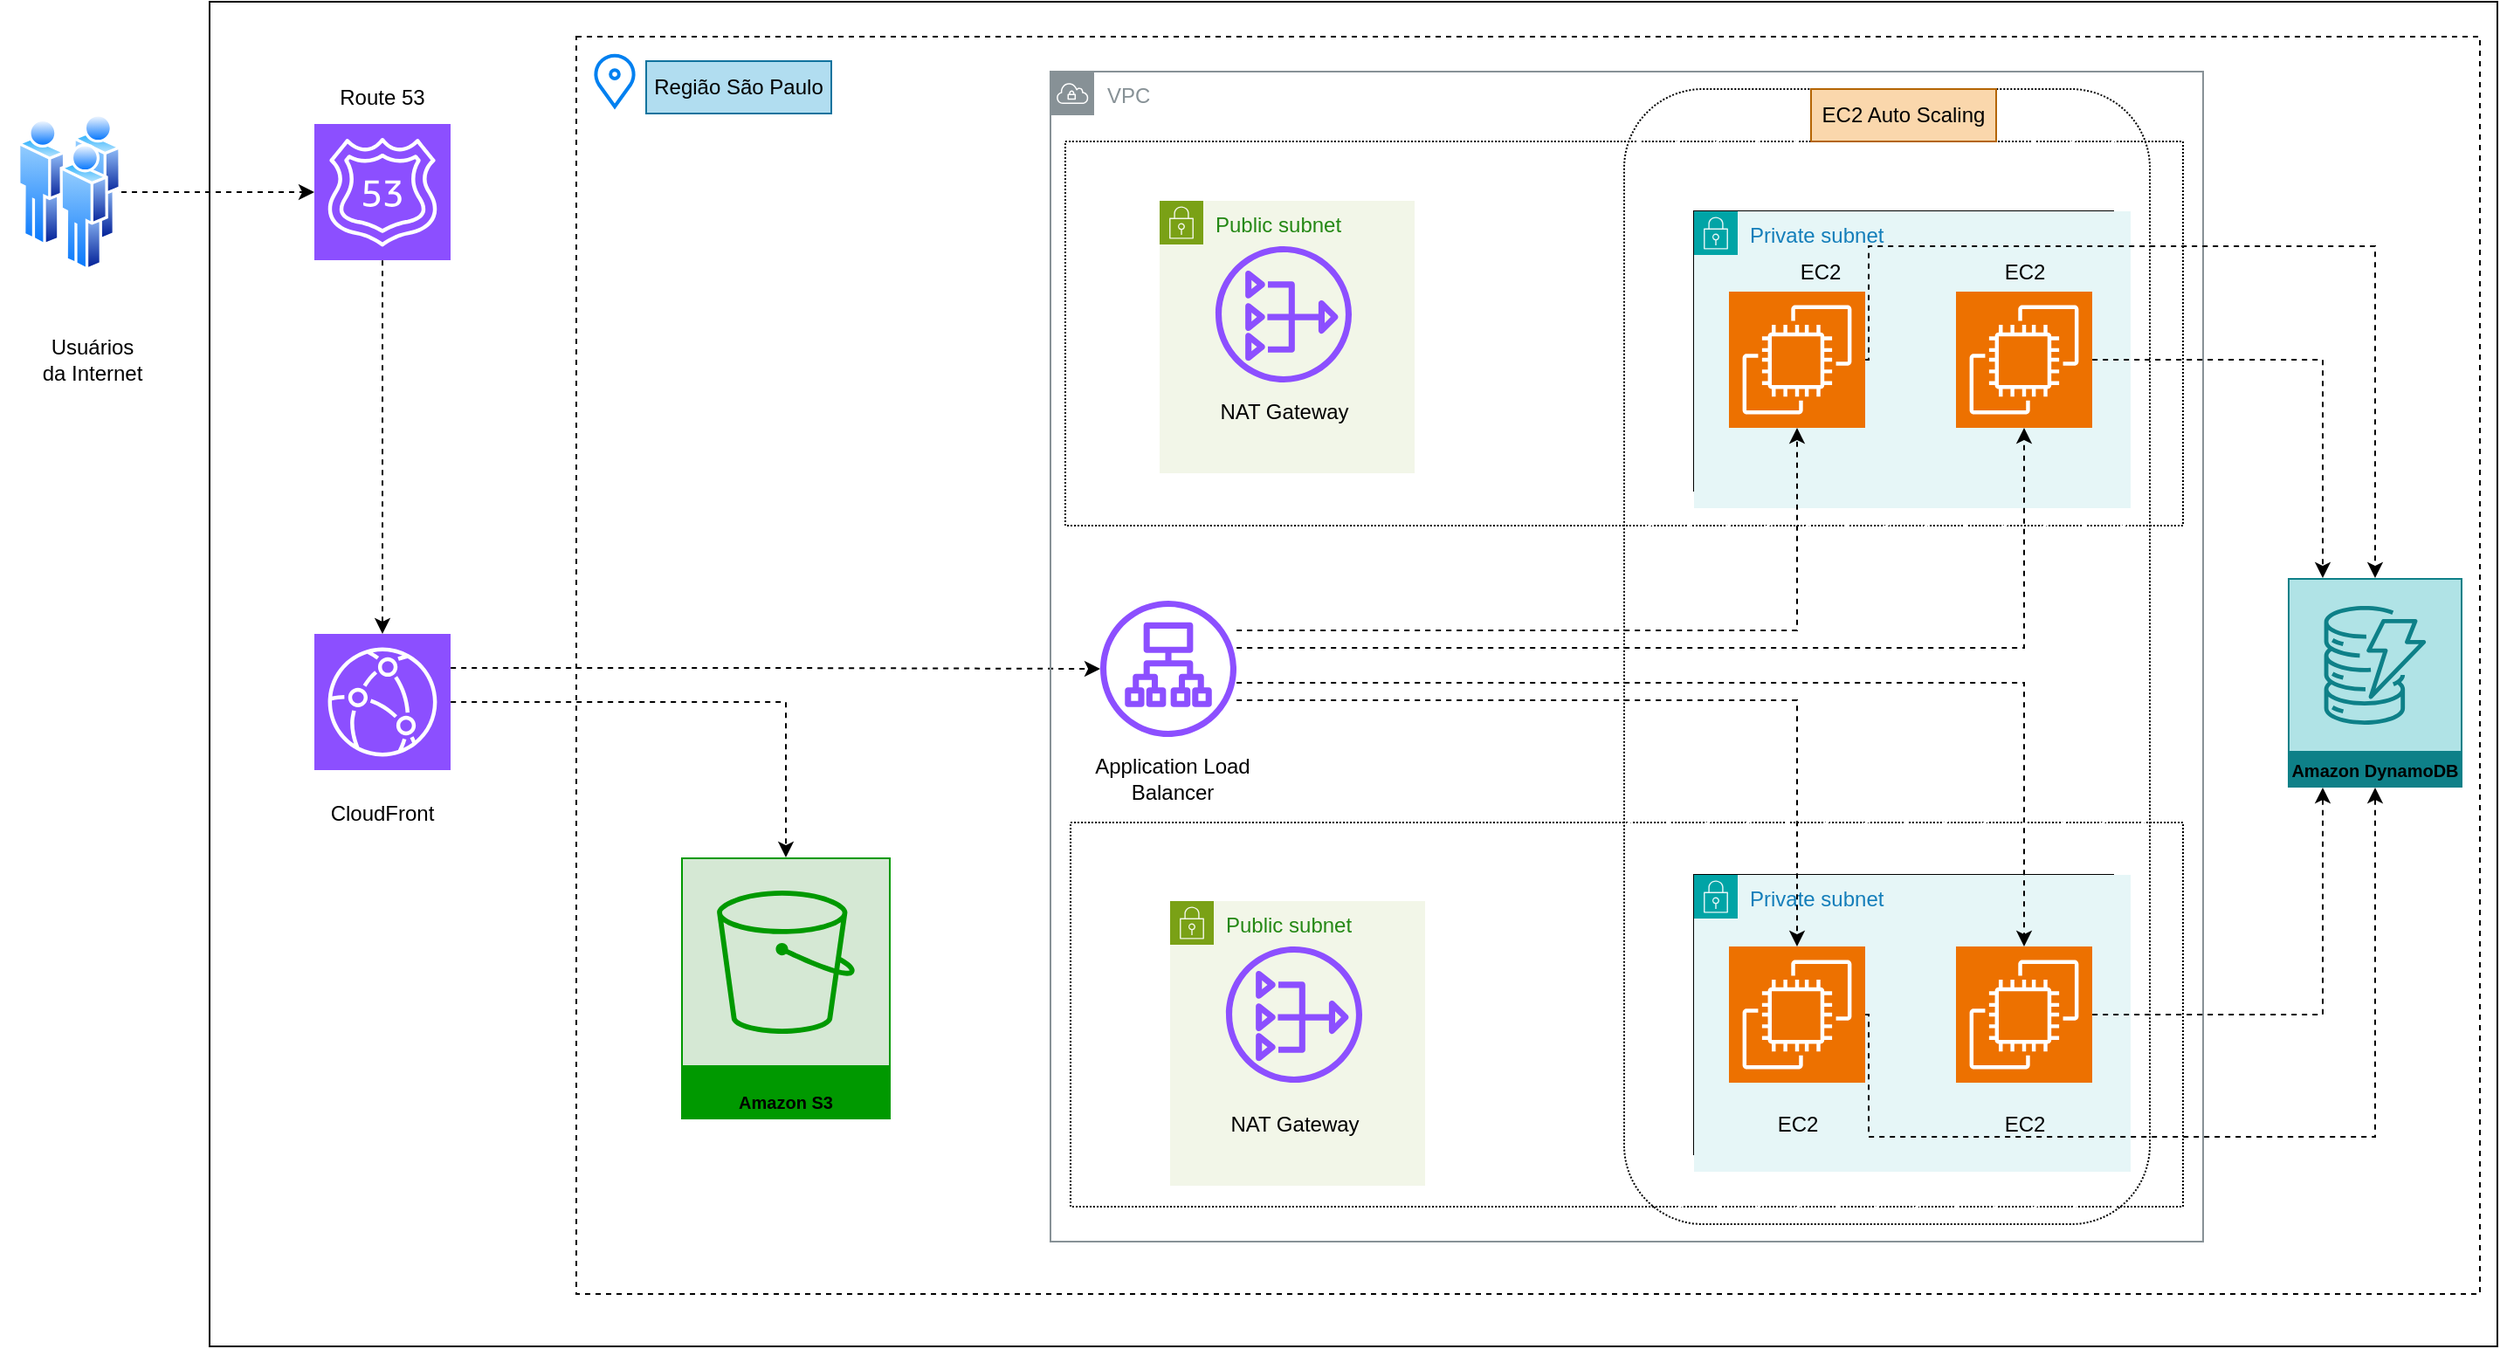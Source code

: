 <mxfile version="23.0.0" type="github">
  <diagram name="Página-1" id="UWQp2IXuRLh23y3QDyzC">
    <mxGraphModel dx="1886" dy="824" grid="1" gridSize="10" guides="1" tooltips="1" connect="1" arrows="1" fold="1" page="1" pageScale="1" pageWidth="827" pageHeight="1169" math="0" shadow="0">
      <root>
        <mxCell id="0" />
        <mxCell id="1" parent="0" />
        <mxCell id="z2o4I-8k37QD76k9BRlW-76" value="Private subnet" style="points=[[0,0],[0.25,0],[0.5,0],[0.75,0],[1,0],[1,0.25],[1,0.5],[1,0.75],[1,1],[0.75,1],[0.5,1],[0.25,1],[0,1],[0,0.75],[0,0.5],[0,0.25]];outlineConnect=0;gradientColor=none;html=1;whiteSpace=wrap;fontSize=12;fontStyle=0;container=1;pointerEvents=0;collapsible=0;recursiveResize=0;shape=mxgraph.aws4.group;grIcon=mxgraph.aws4.group_security_group;grStroke=0;strokeColor=#00A4A6;fillColor=#E6F6F7;verticalAlign=top;align=left;spacingLeft=30;fontColor=#147EBA;dashed=0;" vertex="1" parent="1">
          <mxGeometry x="970" y="184" width="250" height="176" as="geometry" />
        </mxCell>
        <mxCell id="z2o4I-8k37QD76k9BRlW-8" value="" style="rounded=0;whiteSpace=wrap;html=1;" vertex="1" parent="1">
          <mxGeometry x="120" y="70" width="1310" height="770" as="geometry" />
        </mxCell>
        <mxCell id="z2o4I-8k37QD76k9BRlW-17" style="edgeStyle=orthogonalEdgeStyle;rounded=0;orthogonalLoop=1;jettySize=auto;html=1;dashed=1;backgroundOutline=0;flowAnimation=1;" edge="1" parent="1" source="z2o4I-8k37QD76k9BRlW-1" target="z2o4I-8k37QD76k9BRlW-3">
          <mxGeometry relative="1" as="geometry" />
        </mxCell>
        <mxCell id="z2o4I-8k37QD76k9BRlW-1" value="" style="image;aspect=fixed;perimeter=ellipsePerimeter;html=1;align=center;shadow=0;dashed=0;spacingTop=3;image=img/lib/active_directory/users.svg;" vertex="1" parent="1">
          <mxGeometry x="10" y="134" width="59.4" height="90" as="geometry" />
        </mxCell>
        <mxCell id="z2o4I-8k37QD76k9BRlW-18" style="edgeStyle=orthogonalEdgeStyle;rounded=0;orthogonalLoop=1;jettySize=auto;html=1;exitX=0.5;exitY=1;exitDx=0;exitDy=0;exitPerimeter=0;dashed=1;backgroundOutline=0;flowAnimation=1;" edge="1" parent="1" source="z2o4I-8k37QD76k9BRlW-3" target="z2o4I-8k37QD76k9BRlW-4">
          <mxGeometry relative="1" as="geometry" />
        </mxCell>
        <mxCell id="z2o4I-8k37QD76k9BRlW-3" value="" style="sketch=0;points=[[0,0,0],[0.25,0,0],[0.5,0,0],[0.75,0,0],[1,0,0],[0,1,0],[0.25,1,0],[0.5,1,0],[0.75,1,0],[1,1,0],[0,0.25,0],[0,0.5,0],[0,0.75,0],[1,0.25,0],[1,0.5,0],[1,0.75,0]];outlineConnect=0;fontColor=#232F3E;fillColor=#8C4FFF;strokeColor=#ffffff;dashed=0;verticalLabelPosition=bottom;verticalAlign=top;align=center;html=1;fontSize=12;fontStyle=0;aspect=fixed;shape=mxgraph.aws4.resourceIcon;resIcon=mxgraph.aws4.route_53;" vertex="1" parent="1">
          <mxGeometry x="180" y="140" width="78" height="78" as="geometry" />
        </mxCell>
        <mxCell id="z2o4I-8k37QD76k9BRlW-4" value="" style="sketch=0;points=[[0,0,0],[0.25,0,0],[0.5,0,0],[0.75,0,0],[1,0,0],[0,1,0],[0.25,1,0],[0.5,1,0],[0.75,1,0],[1,1,0],[0,0.25,0],[0,0.5,0],[0,0.75,0],[1,0.25,0],[1,0.5,0],[1,0.75,0]];outlineConnect=0;fontColor=#232F3E;fillColor=#8C4FFF;strokeColor=#ffffff;dashed=0;verticalLabelPosition=bottom;verticalAlign=top;align=center;html=1;fontSize=12;fontStyle=0;aspect=fixed;shape=mxgraph.aws4.resourceIcon;resIcon=mxgraph.aws4.cloudfront;" vertex="1" parent="1">
          <mxGeometry x="180" y="432" width="78" height="78" as="geometry" />
        </mxCell>
        <mxCell id="z2o4I-8k37QD76k9BRlW-9" value="" style="rounded=0;whiteSpace=wrap;html=1;dashed=1;" vertex="1" parent="1">
          <mxGeometry x="330" y="90" width="1090" height="720" as="geometry" />
        </mxCell>
        <mxCell id="z2o4I-8k37QD76k9BRlW-13" value="Amazon S3" style="sketch=0;outlineConnect=0;strokeColor=#009900;fillColor=#d5e8d4;dashed=0;verticalLabelPosition=middle;verticalAlign=bottom;align=center;html=1;whiteSpace=wrap;fontSize=10;fontStyle=1;spacing=3;shape=mxgraph.aws4.productIcon;prIcon=mxgraph.aws4.s3;" vertex="1" parent="1">
          <mxGeometry x="390" y="560" width="120" height="150" as="geometry" />
        </mxCell>
        <mxCell id="z2o4I-8k37QD76k9BRlW-14" value="&lt;div&gt;Route 53&lt;/div&gt;" style="text;html=1;strokeColor=none;fillColor=none;align=center;verticalAlign=middle;whiteSpace=wrap;rounded=0;" vertex="1" parent="1">
          <mxGeometry x="166" y="100" width="106" height="50" as="geometry" />
        </mxCell>
        <mxCell id="z2o4I-8k37QD76k9BRlW-15" value="CloudFront" style="text;html=1;strokeColor=none;fillColor=none;align=center;verticalAlign=middle;whiteSpace=wrap;rounded=0;" vertex="1" parent="1">
          <mxGeometry x="166" y="510" width="106" height="50" as="geometry" />
        </mxCell>
        <mxCell id="z2o4I-8k37QD76k9BRlW-16" value="&lt;div&gt;Usuários&lt;/div&gt;&lt;div&gt;da Internet&lt;br&gt;&lt;/div&gt;" style="text;html=1;strokeColor=none;fillColor=none;align=center;verticalAlign=middle;whiteSpace=wrap;rounded=0;" vertex="1" parent="1">
          <mxGeometry y="250" width="106" height="50" as="geometry" />
        </mxCell>
        <mxCell id="z2o4I-8k37QD76k9BRlW-19" style="edgeStyle=orthogonalEdgeStyle;rounded=0;orthogonalLoop=1;jettySize=auto;html=1;dashed=1;backgroundOutline=0;flowAnimation=1;" edge="1" parent="1" source="z2o4I-8k37QD76k9BRlW-4" target="z2o4I-8k37QD76k9BRlW-13">
          <mxGeometry relative="1" as="geometry" />
        </mxCell>
        <mxCell id="z2o4I-8k37QD76k9BRlW-20" value="" style="sketch=0;outlineConnect=0;fontColor=#232F3E;gradientColor=none;fillColor=#8C4FFF;strokeColor=none;dashed=0;verticalLabelPosition=bottom;verticalAlign=top;align=center;html=1;fontSize=12;fontStyle=0;aspect=fixed;pointerEvents=1;shape=mxgraph.aws4.application_load_balancer;" vertex="1" parent="1">
          <mxGeometry x="630" y="413" width="78" height="78" as="geometry" />
        </mxCell>
        <mxCell id="z2o4I-8k37QD76k9BRlW-22" style="edgeStyle=orthogonalEdgeStyle;rounded=0;orthogonalLoop=1;jettySize=auto;html=1;exitX=1;exitY=0.25;exitDx=0;exitDy=0;exitPerimeter=0;dashed=1;backgroundOutline=0;flowAnimation=1;" edge="1" parent="1" source="z2o4I-8k37QD76k9BRlW-4" target="z2o4I-8k37QD76k9BRlW-20">
          <mxGeometry relative="1" as="geometry" />
        </mxCell>
        <mxCell id="z2o4I-8k37QD76k9BRlW-24" value="" style="rounded=0;whiteSpace=wrap;html=1;dashed=1;dashPattern=1 1;" vertex="1" parent="1">
          <mxGeometry x="610" y="150" width="640" height="220" as="geometry" />
        </mxCell>
        <mxCell id="z2o4I-8k37QD76k9BRlW-25" value="" style="rounded=0;whiteSpace=wrap;html=1;dashed=1;dashPattern=1 1;" vertex="1" parent="1">
          <mxGeometry x="613" y="540" width="637" height="220" as="geometry" />
        </mxCell>
        <mxCell id="z2o4I-8k37QD76k9BRlW-12" value="" style="rounded=1;whiteSpace=wrap;html=1;dashed=1;fillStyle=hatch;dashPattern=1 1;" vertex="1" parent="1">
          <mxGeometry x="930" y="120" width="301" height="650" as="geometry" />
        </mxCell>
        <mxCell id="z2o4I-8k37QD76k9BRlW-28" value="Application Load Balancer" style="text;html=1;strokeColor=none;fillColor=none;align=center;verticalAlign=middle;whiteSpace=wrap;rounded=0;" vertex="1" parent="1">
          <mxGeometry x="613" y="480" width="117" height="70" as="geometry" />
        </mxCell>
        <mxCell id="z2o4I-8k37QD76k9BRlW-36" value="" style="rounded=0;whiteSpace=wrap;html=1;" vertex="1" parent="1">
          <mxGeometry x="970" y="190" width="240" height="160" as="geometry" />
        </mxCell>
        <mxCell id="z2o4I-8k37QD76k9BRlW-37" value="" style="rounded=0;whiteSpace=wrap;html=1;" vertex="1" parent="1">
          <mxGeometry x="970" y="570" width="240" height="160" as="geometry" />
        </mxCell>
        <mxCell id="z2o4I-8k37QD76k9BRlW-42" value="Amazon DynamoDB" style="sketch=0;outlineConnect=0;dashed=0;verticalLabelPosition=middle;verticalAlign=bottom;align=center;html=1;whiteSpace=wrap;fontSize=10;fontStyle=1;spacing=3;shape=mxgraph.aws4.productIcon;prIcon=mxgraph.aws4.dynamodb;fillColor=#b0e3e6;strokeColor=#0e8088;" vertex="1" parent="1">
          <mxGeometry x="1310" y="400" width="100" height="120" as="geometry" />
        </mxCell>
        <mxCell id="z2o4I-8k37QD76k9BRlW-58" value="Public subnet" style="points=[[0,0],[0.25,0],[0.5,0],[0.75,0],[1,0],[1,0.25],[1,0.5],[1,0.75],[1,1],[0.75,1],[0.5,1],[0.25,1],[0,1],[0,0.75],[0,0.5],[0,0.25]];outlineConnect=0;gradientColor=none;html=1;whiteSpace=wrap;fontSize=12;fontStyle=0;container=1;pointerEvents=0;collapsible=0;recursiveResize=0;shape=mxgraph.aws4.group;grIcon=mxgraph.aws4.group_security_group;grStroke=0;strokeColor=#7AA116;fillColor=#F2F6E8;verticalAlign=top;align=left;spacingLeft=30;fontColor=#248814;dashed=0;" vertex="1" parent="1">
          <mxGeometry x="664" y="184" width="146" height="156" as="geometry" />
        </mxCell>
        <mxCell id="z2o4I-8k37QD76k9BRlW-30" value="" style="sketch=0;outlineConnect=0;fontColor=#232F3E;gradientColor=none;fillColor=#8C4FFF;strokeColor=none;dashed=0;verticalLabelPosition=bottom;verticalAlign=top;align=center;html=1;fontSize=12;fontStyle=0;aspect=fixed;pointerEvents=1;shape=mxgraph.aws4.nat_gateway;" vertex="1" parent="z2o4I-8k37QD76k9BRlW-58">
          <mxGeometry x="32" y="26" width="78" height="78" as="geometry" />
        </mxCell>
        <mxCell id="z2o4I-8k37QD76k9BRlW-31" value="NAT Gateway" style="text;html=1;strokeColor=none;fillColor=none;align=center;verticalAlign=middle;whiteSpace=wrap;rounded=0;" vertex="1" parent="1">
          <mxGeometry x="677" y="270" width="117" height="70" as="geometry" />
        </mxCell>
        <mxCell id="z2o4I-8k37QD76k9BRlW-67" value="Public subnet" style="points=[[0,0],[0.25,0],[0.5,0],[0.75,0],[1,0],[1,0.25],[1,0.5],[1,0.75],[1,1],[0.75,1],[0.5,1],[0.25,1],[0,1],[0,0.75],[0,0.5],[0,0.25]];outlineConnect=0;gradientColor=none;html=1;whiteSpace=wrap;fontSize=12;fontStyle=0;container=1;pointerEvents=0;collapsible=0;recursiveResize=0;shape=mxgraph.aws4.group;grIcon=mxgraph.aws4.group_security_group;grStroke=0;strokeColor=#7AA116;fillColor=#F2F6E8;verticalAlign=top;align=left;spacingLeft=30;fontColor=#248814;dashed=0;" vertex="1" parent="1">
          <mxGeometry x="670" y="585" width="146" height="163" as="geometry" />
        </mxCell>
        <mxCell id="z2o4I-8k37QD76k9BRlW-68" value="" style="sketch=0;outlineConnect=0;fontColor=#232F3E;gradientColor=none;fillColor=#8C4FFF;strokeColor=none;dashed=0;verticalLabelPosition=bottom;verticalAlign=top;align=center;html=1;fontSize=12;fontStyle=0;aspect=fixed;pointerEvents=1;shape=mxgraph.aws4.nat_gateway;" vertex="1" parent="z2o4I-8k37QD76k9BRlW-67">
          <mxGeometry x="32" y="26" width="78" height="78" as="geometry" />
        </mxCell>
        <mxCell id="z2o4I-8k37QD76k9BRlW-69" value="NAT Gateway" style="text;html=1;strokeColor=none;fillColor=none;align=center;verticalAlign=middle;whiteSpace=wrap;rounded=0;" vertex="1" parent="z2o4I-8k37QD76k9BRlW-67">
          <mxGeometry x="12.5" y="93" width="117" height="70" as="geometry" />
        </mxCell>
        <mxCell id="z2o4I-8k37QD76k9BRlW-70" value="VPC" style="sketch=0;outlineConnect=0;gradientColor=none;html=1;whiteSpace=wrap;fontSize=12;fontStyle=0;shape=mxgraph.aws4.group;grIcon=mxgraph.aws4.group_vpc;strokeColor=#879196;fillColor=none;verticalAlign=top;align=left;spacingLeft=30;fontColor=#879196;dashed=0;" vertex="1" parent="1">
          <mxGeometry x="601.5" y="110" width="660" height="670" as="geometry" />
        </mxCell>
        <mxCell id="z2o4I-8k37QD76k9BRlW-72" value="EC2 Auto Scaling" style="text;html=1;strokeColor=#b46504;fillColor=#fad7ac;align=center;verticalAlign=middle;whiteSpace=wrap;rounded=0;" vertex="1" parent="1">
          <mxGeometry x="1037" y="120" width="106" height="30" as="geometry" />
        </mxCell>
        <mxCell id="z2o4I-8k37QD76k9BRlW-73" value="" style="html=1;verticalLabelPosition=bottom;align=center;labelBackgroundColor=#ffffff;verticalAlign=top;strokeWidth=2;strokeColor=#0080F0;shadow=0;dashed=0;shape=mxgraph.ios7.icons.location;" vertex="1" parent="1">
          <mxGeometry x="340" y="100" width="24" height="30" as="geometry" />
        </mxCell>
        <mxCell id="z2o4I-8k37QD76k9BRlW-74" value="Região São Paulo" style="text;html=1;strokeColor=#10739e;fillColor=#b1ddf0;align=center;verticalAlign=middle;whiteSpace=wrap;rounded=0;" vertex="1" parent="1">
          <mxGeometry x="370" y="104" width="106" height="30" as="geometry" />
        </mxCell>
        <mxCell id="z2o4I-8k37QD76k9BRlW-78" value="Private subnet" style="points=[[0,0],[0.25,0],[0.5,0],[0.75,0],[1,0],[1,0.25],[1,0.5],[1,0.75],[1,1],[0.75,1],[0.5,1],[0.25,1],[0,1],[0,0.75],[0,0.5],[0,0.25]];outlineConnect=0;gradientColor=none;html=1;whiteSpace=wrap;fontSize=12;fontStyle=0;container=1;pointerEvents=0;collapsible=0;recursiveResize=0;shape=mxgraph.aws4.group;grIcon=mxgraph.aws4.group_security_group;grStroke=0;strokeColor=#00A4A6;fillColor=#E6F6F7;verticalAlign=top;align=left;spacingLeft=30;fontColor=#147EBA;dashed=0;" vertex="1" parent="1">
          <mxGeometry x="970" y="190" width="250" height="170" as="geometry" />
        </mxCell>
        <mxCell id="z2o4I-8k37QD76k9BRlW-39" value="" style="sketch=0;points=[[0,0,0],[0.25,0,0],[0.5,0,0],[0.75,0,0],[1,0,0],[0,1,0],[0.25,1,0],[0.5,1,0],[0.75,1,0],[1,1,0],[0,0.25,0],[0,0.5,0],[0,0.75,0],[1,0.25,0],[1,0.5,0],[1,0.75,0]];outlineConnect=0;fontColor=#232F3E;fillColor=#ED7100;strokeColor=#ffffff;dashed=0;verticalLabelPosition=bottom;verticalAlign=top;align=center;html=1;fontSize=12;fontStyle=0;aspect=fixed;shape=mxgraph.aws4.resourceIcon;resIcon=mxgraph.aws4.ec2;" vertex="1" parent="1">
          <mxGeometry x="1120" y="236" width="78" height="78" as="geometry" />
        </mxCell>
        <mxCell id="z2o4I-8k37QD76k9BRlW-38" value="" style="sketch=0;points=[[0,0,0],[0.25,0,0],[0.5,0,0],[0.75,0,0],[1,0,0],[0,1,0],[0.25,1,0],[0.5,1,0],[0.75,1,0],[1,1,0],[0,0.25,0],[0,0.5,0],[0,0.75,0],[1,0.25,0],[1,0.5,0],[1,0.75,0]];outlineConnect=0;fontColor=#232F3E;fillColor=#ED7100;strokeColor=#ffffff;dashed=0;verticalLabelPosition=bottom;verticalAlign=top;align=center;html=1;fontSize=12;fontStyle=0;aspect=fixed;shape=mxgraph.aws4.resourceIcon;resIcon=mxgraph.aws4.ec2;" vertex="1" parent="1">
          <mxGeometry x="990" y="236" width="78" height="78" as="geometry" />
        </mxCell>
        <mxCell id="z2o4I-8k37QD76k9BRlW-53" style="edgeStyle=orthogonalEdgeStyle;rounded=0;orthogonalLoop=1;jettySize=auto;html=1;dashed=1;backgroundOutline=0;flowAnimation=1;" edge="1" parent="1" source="z2o4I-8k37QD76k9BRlW-38" target="z2o4I-8k37QD76k9BRlW-42">
          <mxGeometry relative="1" as="geometry">
            <Array as="points">
              <mxPoint x="1070" y="275" />
              <mxPoint x="1070" y="210" />
              <mxPoint x="1360" y="210" />
            </Array>
          </mxGeometry>
        </mxCell>
        <mxCell id="z2o4I-8k37QD76k9BRlW-49" value="EC2" style="text;html=1;strokeColor=none;fillColor=none;align=center;verticalAlign=middle;whiteSpace=wrap;rounded=0;" vertex="1" parent="1">
          <mxGeometry x="983.5" y="190" width="117" height="70" as="geometry" />
        </mxCell>
        <mxCell id="z2o4I-8k37QD76k9BRlW-50" value="EC2" style="text;html=1;strokeColor=none;fillColor=none;align=center;verticalAlign=middle;whiteSpace=wrap;rounded=0;" vertex="1" parent="1">
          <mxGeometry x="1100.5" y="190" width="117" height="70" as="geometry" />
        </mxCell>
        <mxCell id="z2o4I-8k37QD76k9BRlW-45" style="edgeStyle=orthogonalEdgeStyle;rounded=0;orthogonalLoop=1;jettySize=auto;html=1;dashed=1;backgroundOutline=0;flowAnimation=1;" edge="1" parent="1" source="z2o4I-8k37QD76k9BRlW-20" target="z2o4I-8k37QD76k9BRlW-39">
          <mxGeometry relative="1" as="geometry">
            <Array as="points">
              <mxPoint x="1159" y="440" />
            </Array>
          </mxGeometry>
        </mxCell>
        <mxCell id="z2o4I-8k37QD76k9BRlW-43" style="edgeStyle=orthogonalEdgeStyle;rounded=0;orthogonalLoop=1;jettySize=auto;html=1;entryX=0.5;entryY=1;entryDx=0;entryDy=0;entryPerimeter=0;dashed=1;backgroundOutline=0;flowAnimation=1;" edge="1" parent="1" source="z2o4I-8k37QD76k9BRlW-20" target="z2o4I-8k37QD76k9BRlW-38">
          <mxGeometry relative="1" as="geometry">
            <Array as="points">
              <mxPoint x="1029" y="430" />
            </Array>
          </mxGeometry>
        </mxCell>
        <mxCell id="z2o4I-8k37QD76k9BRlW-54" style="edgeStyle=orthogonalEdgeStyle;rounded=0;orthogonalLoop=1;jettySize=auto;html=1;entryX=0.2;entryY=0;entryDx=0;entryDy=0;entryPerimeter=0;dashed=1;backgroundOutline=0;flowAnimation=1;" edge="1" parent="1" source="z2o4I-8k37QD76k9BRlW-39" target="z2o4I-8k37QD76k9BRlW-42">
          <mxGeometry relative="1" as="geometry" />
        </mxCell>
        <mxCell id="z2o4I-8k37QD76k9BRlW-87" value="Private subnet" style="points=[[0,0],[0.25,0],[0.5,0],[0.75,0],[1,0],[1,0.25],[1,0.5],[1,0.75],[1,1],[0.75,1],[0.5,1],[0.25,1],[0,1],[0,0.75],[0,0.5],[0,0.25]];outlineConnect=0;gradientColor=none;html=1;whiteSpace=wrap;fontSize=12;fontStyle=0;container=1;pointerEvents=0;collapsible=0;recursiveResize=0;shape=mxgraph.aws4.group;grIcon=mxgraph.aws4.group_security_group;grStroke=0;strokeColor=#00A4A6;fillColor=#E6F6F7;verticalAlign=top;align=left;spacingLeft=30;fontColor=#147EBA;dashed=0;" vertex="1" parent="1">
          <mxGeometry x="970" y="570" width="250" height="170" as="geometry" />
        </mxCell>
        <mxCell id="z2o4I-8k37QD76k9BRlW-56" style="edgeStyle=orthogonalEdgeStyle;rounded=0;orthogonalLoop=1;jettySize=auto;html=1;dashed=1;backgroundOutline=0;flowAnimation=1;" edge="1" parent="1" source="z2o4I-8k37QD76k9BRlW-40" target="z2o4I-8k37QD76k9BRlW-42">
          <mxGeometry relative="1" as="geometry">
            <Array as="points">
              <mxPoint x="1070" y="650" />
              <mxPoint x="1070" y="720" />
              <mxPoint x="1360" y="720" />
            </Array>
          </mxGeometry>
        </mxCell>
        <mxCell id="z2o4I-8k37QD76k9BRlW-40" value="" style="sketch=0;points=[[0,0,0],[0.25,0,0],[0.5,0,0],[0.75,0,0],[1,0,0],[0,1,0],[0.25,1,0],[0.5,1,0],[0.75,1,0],[1,1,0],[0,0.25,0],[0,0.5,0],[0,0.75,0],[1,0.25,0],[1,0.5,0],[1,0.75,0]];outlineConnect=0;fontColor=#232F3E;fillColor=#ED7100;strokeColor=#ffffff;dashed=0;verticalLabelPosition=bottom;verticalAlign=top;align=center;html=1;fontSize=12;fontStyle=0;aspect=fixed;shape=mxgraph.aws4.resourceIcon;resIcon=mxgraph.aws4.ec2;" vertex="1" parent="1">
          <mxGeometry x="990" y="611" width="78" height="78" as="geometry" />
        </mxCell>
        <mxCell id="z2o4I-8k37QD76k9BRlW-57" style="edgeStyle=orthogonalEdgeStyle;rounded=0;orthogonalLoop=1;jettySize=auto;html=1;dashed=1;backgroundOutline=0;flowAnimation=1;" edge="1" parent="1" source="z2o4I-8k37QD76k9BRlW-41" target="z2o4I-8k37QD76k9BRlW-42">
          <mxGeometry relative="1" as="geometry">
            <Array as="points">
              <mxPoint x="1330" y="650" />
            </Array>
          </mxGeometry>
        </mxCell>
        <mxCell id="z2o4I-8k37QD76k9BRlW-41" value="" style="sketch=0;points=[[0,0,0],[0.25,0,0],[0.5,0,0],[0.75,0,0],[1,0,0],[0,1,0],[0.25,1,0],[0.5,1,0],[0.75,1,0],[1,1,0],[0,0.25,0],[0,0.5,0],[0,0.75,0],[1,0.25,0],[1,0.5,0],[1,0.75,0]];outlineConnect=0;fontColor=#232F3E;fillColor=#ED7100;strokeColor=#ffffff;dashed=0;verticalLabelPosition=bottom;verticalAlign=top;align=center;html=1;fontSize=12;fontStyle=0;aspect=fixed;shape=mxgraph.aws4.resourceIcon;resIcon=mxgraph.aws4.ec2;" vertex="1" parent="1">
          <mxGeometry x="1120" y="611" width="78" height="78" as="geometry" />
        </mxCell>
        <mxCell id="z2o4I-8k37QD76k9BRlW-48" style="edgeStyle=orthogonalEdgeStyle;rounded=0;orthogonalLoop=1;jettySize=auto;html=1;dashed=1;backgroundOutline=0;flowAnimation=1;" edge="1" parent="1" source="z2o4I-8k37QD76k9BRlW-20" target="z2o4I-8k37QD76k9BRlW-40">
          <mxGeometry relative="1" as="geometry">
            <Array as="points">
              <mxPoint x="1029" y="470" />
            </Array>
          </mxGeometry>
        </mxCell>
        <mxCell id="z2o4I-8k37QD76k9BRlW-46" style="edgeStyle=orthogonalEdgeStyle;rounded=0;orthogonalLoop=1;jettySize=auto;html=1;dashed=1;backgroundOutline=0;flowAnimation=1;" edge="1" parent="1" source="z2o4I-8k37QD76k9BRlW-20" target="z2o4I-8k37QD76k9BRlW-41">
          <mxGeometry relative="1" as="geometry">
            <Array as="points">
              <mxPoint x="1159" y="460" />
            </Array>
          </mxGeometry>
        </mxCell>
        <mxCell id="z2o4I-8k37QD76k9BRlW-51" value="EC2" style="text;html=1;strokeColor=none;fillColor=none;align=center;verticalAlign=middle;whiteSpace=wrap;rounded=0;" vertex="1" parent="1">
          <mxGeometry x="970.5" y="678" width="117" height="70" as="geometry" />
        </mxCell>
        <mxCell id="z2o4I-8k37QD76k9BRlW-52" value="EC2" style="text;html=1;strokeColor=none;fillColor=none;align=center;verticalAlign=middle;whiteSpace=wrap;rounded=0;" vertex="1" parent="1">
          <mxGeometry x="1100.5" y="678" width="117" height="70" as="geometry" />
        </mxCell>
      </root>
    </mxGraphModel>
  </diagram>
</mxfile>
